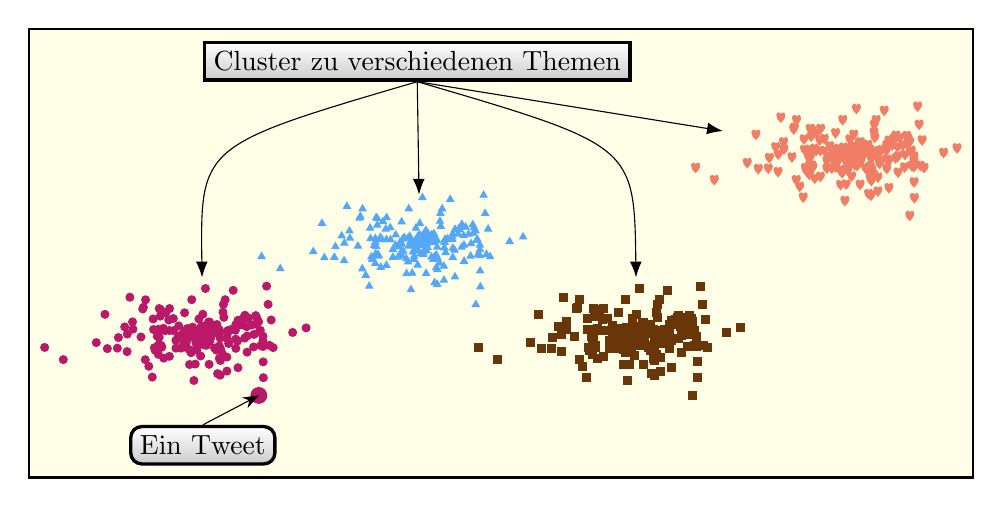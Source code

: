 \begin{tikzpicture}[y=\textwidth/105,x=\textwidth/44, background rectangle/.style={draw=black, thick, fill=yellow!10,},show background rectangle]
\def\marRad{0.5mm}
\definecolor{color0}{rgb}{0.73,0.10,0.41}
\definecolor{color1}{rgb}{0.41,0.21,0.04}
\definecolor{color2}{rgb}{0.33,0.66,0.97}
\definecolor{color3}{rgb}{0.71,0.00,0.15}
\definecolor{color4}{rgb}{0.96,0.16,0.94}
\definecolor{color5}{rgb}{0.55,0.95,0.91}
\definecolor{color6}{rgb}{0.94,0.49,0.40}

\path[fill=color0,draw=color0,mark size=\marRad, mark=*] plot coordinates {(11.03, 13.77)};
\path[fill=color0,draw=color0,mark size=\marRad, mark=*] plot coordinates {(10.76, 8.68)};
\path[fill=color0,draw=color0,mark size=\marRad, mark=*] plot coordinates {(10.76, 7.31)};
\path[fill=color0,draw=color0,mark size=\marRad, mark=*] plot coordinates {(14.14, 10.17)};
\path[fill=color0,draw=color0,mark size=\marRad, mark=*] plot coordinates {(10.55, 10.86)};
\path[fill=color0,draw=color0,mark size=\marRad, mark=*] plot coordinates {(10.40, 10.60)};
\path[fill=color0,draw=color0,mark size=\marRad, mark=*] plot coordinates {(10.28, 10.79)};
\path[fill=color0,draw=color0,mark size=\marRad, mark=*] plot coordinates {(9.16, 12.33)};
\path[fill=color0,draw=color0,mark size=\marRad, mark=*] plot coordinates {(10.02, 10.47)};
\path[fill=color0,draw=color0,mark size=\marRad, mark=*] plot coordinates {(10.01, 10.02)};
\path[fill=color0,draw=color0,mark size=\marRad, mark=*] plot coordinates {(12.57, 11.35)};
\path[fill=color0,draw=color0,mark size=\marRad, mark=*] plot coordinates {(11.40, 14.80)};
\path[fill=color0,draw=color0,mark size=\marRad, mark=*] plot coordinates {(11.14, 10.08)};
\path[fill=color0,draw=color0,mark size=\marRad, mark=*] plot coordinates {(8.46, 7.54)};
\path[fill=color0,draw=color0,mark size=\marRad, mark=*] plot coordinates {(6.78, 10.53)};
\path[fill=color0,draw=color0,mark size=\marRad, mark=*] plot coordinates {(10.01, 10.41)};
\path[fill=color0,draw=color0,mark size=\marRad, mark=*] plot coordinates {(11.13, 9.48)};
\path[fill=color0,draw=color0,mark size=\marRad, mark=*] plot coordinates {(9.65, 6.69)};
\path[fill=color0,draw=color0,mark size=\marRad, mark=*] plot coordinates {(11.88, 11.76)};
\path[fill=color0,draw=color0,mark size=\marRad, mark=*] plot coordinates {(7.51, 6.45)};
\path[fill=color0,draw=color0,mark size=\marRad, mark=*] plot coordinates {(12.79, 5.19)};
\path[fill=color0,draw=color0,mark size=\marRad, mark=*] plot coordinates {(11.52, 9.43)};
\path[fill=color0,draw=color0,mark size=\marRad, mark=*] plot coordinates {(10.00, 10.00)};
\path[fill=color0,draw=color0,mark size=\marRad, mark=*] plot coordinates {(10.19, 9.88)};
\path[fill=color0,draw=color0,mark size=\marRad, mark=*] plot coordinates {(5.49, 12.16)};
\path[fill=color0,draw=color0,mark size=2*\marRad, mark=*] plot coordinates {(12.58, 3.24)};
\path[fill=color0,draw=color0,mark size=\marRad, mark=*] plot coordinates {(11.15, 10.37)};
\path[fill=color0,draw=color0,mark size=\marRad, mark=*] plot coordinates {(11.28, 10.47)};
\path[fill=color0,draw=color0,mark size=\marRad, mark=*] plot coordinates {(9.68, 9.02)};
\path[fill=color0,draw=color0,mark size=\marRad, mark=*] plot coordinates {(10.95, 13.26)};
\path[fill=color0,draw=color0,mark size=\marRad, mark=*] plot coordinates {(9.72, 8.21)};
\path[fill=color0,draw=color0,mark size=\marRad, mark=*] plot coordinates {(12.04, 9.78)};
\path[fill=color0,draw=color0,mark size=\marRad, mark=*] plot coordinates {(10.55, 10.90)};
\path[fill=color0,draw=color0,mark size=\marRad, mark=*] plot coordinates {(9.24, 9.11)};
\path[fill=color0,draw=color0,mark size=\marRad, mark=*] plot coordinates {(10.17, 10.60)};
\path[fill=color0,draw=color0,mark size=\marRad, mark=*] plot coordinates {(9.86, 9.20)};
\path[fill=color0,draw=color0,mark size=\marRad, mark=*] plot coordinates {(10.01, 10.01)};
\path[fill=color0,draw=color0,mark size=\marRad, mark=*] plot coordinates {(9.80, 9.22)};
\path[fill=color0,draw=color0,mark size=\marRad, mark=*] plot coordinates {(9.80, 9.82)};
\path[fill=color0,draw=color0,mark size=\marRad, mark=*] plot coordinates {(10.31, 9.96)};
\path[fill=color0,draw=color0,mark size=\marRad, mark=*] plot coordinates {(7.99, 9.64)};
\path[fill=color0,draw=color0,mark size=\marRad, mark=*] plot coordinates {(9.50, 9.67)};
\path[fill=color0,draw=color0,mark size=\marRad, mark=*] plot coordinates {(8.11, 8.55)};
\path[fill=color0,draw=color0,mark size=\marRad, mark=*] plot coordinates {(8.30, 12.36)};
\path[fill=color0,draw=color0,mark size=\marRad, mark=*] plot coordinates {(11.11, 5.92)};
\path[fill=color0,draw=color0,mark size=\marRad, mark=*] plot coordinates {(12.04, 8.00)};
\path[fill=color0,draw=color0,mark size=\marRad, mark=*] plot coordinates {(7.23, 12.75)};
\path[fill=color0,draw=color0,mark size=\marRad, mark=*] plot coordinates {(10.16, 8.78)};
\path[fill=color0,draw=color0,mark size=\marRad, mark=*] plot coordinates {(10.80, 10.23)};
\path[fill=color0,draw=color0,mark size=\marRad, mark=*] plot coordinates {(8.65, 10.37)};
\path[fill=color0,draw=color0,mark size=\marRad, mark=*] plot coordinates {(11.50, 10.68)};
\path[fill=color0,draw=color0,mark size=\marRad, mark=*] plot coordinates {(9.83, 9.72)};
\path[fill=color0,draw=color0,mark size=\marRad, mark=*] plot coordinates {(10.01, 10.86)};
\path[fill=color0,draw=color0,mark size=\marRad, mark=*] plot coordinates {(10.14, 10.52)};
\path[fill=color0,draw=color0,mark size=\marRad, mark=*] plot coordinates {(11.62, 6.29)};
\path[fill=color0,draw=color0,mark size=\marRad, mark=*] plot coordinates {(12.65, 10.41)};
\path[fill=color0,draw=color0,mark size=\marRad, mark=*] plot coordinates {(11.93, 9.55)};
\path[fill=color0,draw=color0,mark size=\marRad, mark=*] plot coordinates {(7.67, 5.26)};
\path[fill=color0,draw=color0,mark size=\marRad, mark=*] plot coordinates {(9.90, 7.58)};
\path[fill=color0,draw=color0,mark size=\marRad, mark=*] plot coordinates {(12.67, 8.72)};
\path[fill=color0,draw=color0,mark size=\marRad, mark=*] plot coordinates {(12.11, 11.76)};
\path[fill=color0,draw=color0,mark size=\marRad, mark=*] plot coordinates {(10.68, 5.64)};
\path[fill=color0,draw=color0,mark size=\marRad, mark=*] plot coordinates {(10.61, 10.66)};
\path[fill=color0,draw=color0,mark size=\marRad, mark=*] plot coordinates {(11.60, 9.23)};
\path[fill=color0,draw=color0,mark size=\marRad, mark=*] plot coordinates {(8.99, 8.45)};
\path[fill=color0,draw=color0,mark size=\marRad, mark=*] plot coordinates {(11.50, 10.41)};
\path[fill=color0,draw=color0,mark size=\marRad, mark=*] plot coordinates {(10.31, 11.31)};
\path[fill=color0,draw=color0,mark size=\marRad, mark=*] plot coordinates {(12.44, 12.02)};
\path[fill=color0,draw=color0,mark size=\marRad, mark=*] plot coordinates {(12.77, 8.62)};
\path[fill=color0,draw=color0,mark size=\marRad, mark=*] plot coordinates {(7.71, 11.65)};
\path[fill=color0,draw=color0,mark size=\marRad, mark=*] plot coordinates {(10.29, 6.66)};
\path[fill=color0,draw=color0,mark size=\marRad, mark=*] plot coordinates {(10.82, 8.34)};
\path[fill=color0,draw=color0,mark size=\marRad, mark=*] plot coordinates {(13.01, 13.26)};
\path[fill=color0,draw=color0,mark size=\marRad, mark=*] plot coordinates {(2.71, 8.52)};
\path[fill=color0,draw=color0,mark size=\marRad, mark=*] plot coordinates {(10.26, 11.31)};
\path[fill=color0,draw=color0,mark size=\marRad, mark=*] plot coordinates {(10.80, 5.47)};
\path[fill=color0,draw=color0,mark size=\marRad, mark=*] plot coordinates {(8.26, 10.37)};
\path[fill=color0,draw=color0,mark size=\marRad, mark=*] plot coordinates {(12.36, 9.95)};
\path[fill=color0,draw=color0,mark size=\marRad, mark=*] plot coordinates {(7.35, 7.17)};
\path[fill=color0,draw=color0,mark size=\marRad, mark=*] plot coordinates {(9.92, 9.19)};
\path[fill=color0,draw=color0,mark size=\marRad, mark=*] plot coordinates {(5.60, 8.39)};
\path[fill=color0,draw=color0,mark size=\marRad, mark=*] plot coordinates {(10.00, 12.17)};
\path[fill=color0,draw=color0,mark size=\marRad, mark=*] plot coordinates {(10.16, 9.04)};
\path[fill=color0,draw=color0,mark size=\marRad, mark=*] plot coordinates {(10.03, 10.52)};
\path[fill=color0,draw=color0,mark size=\marRad, mark=*] plot coordinates {(8.47, 12.80)};
\path[fill=color0,draw=color0,mark size=\marRad, mark=*] plot coordinates {(10.44, 10.32)};
\path[fill=color0,draw=color0,mark size=\marRad, mark=*] plot coordinates {(12.25, 10.98)};
\path[fill=color0,draw=color0,mark size=\marRad, mark=*] plot coordinates {(6.76, 11.33)};
\path[fill=color0,draw=color0,mark size=\marRad, mark=*] plot coordinates {(10.63, 8.22)};
\path[fill=color0,draw=color0,mark size=\marRad, mark=*] plot coordinates {(11.52, 8.42)};
\path[fill=color0,draw=color0,mark size=\marRad, mark=*] plot coordinates {(9.29, 10.60)};
\path[fill=color0,draw=color0,mark size=\marRad, mark=*] plot coordinates {(9.92, 10.79)};
\path[fill=color0,draw=color0,mark size=\marRad, mark=*] plot coordinates {(9.70, 9.85)};
\path[fill=color0,draw=color0,mark size=\marRad, mark=*] plot coordinates {(9.91, 9.92)};
\path[fill=color0,draw=color0,mark size=\marRad, mark=*] plot coordinates {(11.80, 11.60)};
\path[fill=color0,draw=color0,mark size=\marRad, mark=*] plot coordinates {(10.93, 12.40)};
\path[fill=color0,draw=color0,mark size=\marRad, mark=*] plot coordinates {(9.17, 8.55)};
\path[fill=color0,draw=color0,mark size=\marRad, mark=*] plot coordinates {(12.50, 11.69)};
\path[fill=color0,draw=color0,mark size=\marRad, mark=*] plot coordinates {(7.99, 12.80)};
\path[fill=color0,draw=color0,mark size=\marRad, mark=*] plot coordinates {(10.16, 10.05)};
\path[fill=color0,draw=color0,mark size=\marRad, mark=*] plot coordinates {(7.97, 8.82)};
\path[fill=color0,draw=color0,mark size=\marRad, mark=*] plot coordinates {(7.26, 12.93)};
\path[fill=color0,draw=color0,mark size=\marRad, mark=*] plot coordinates {(10.13, 10.84)};
\path[fill=color0,draw=color0,mark size=\marRad, mark=*] plot coordinates {(9.67, 10.12)};
\path[fill=color0,draw=color0,mark size=\marRad, mark=*] plot coordinates {(11.11, 7.46)};
\path[fill=color0,draw=color0,mark size=\marRad, mark=*] plot coordinates {(8.20, 7.34)};
\path[fill=color0,draw=color0,mark size=\marRad, mark=*] plot coordinates {(11.18, 10.38)};
\path[fill=color0,draw=color0,mark size=\marRad, mark=*] plot coordinates {(14.76, 10.67)};
\path[fill=color0,draw=color0,mark size=\marRad, mark=*] plot coordinates {(7.77, 8.49)};
\path[fill=color0,draw=color0,mark size=\marRad, mark=*] plot coordinates {(12.77, 9.27)};
\path[fill=color0,draw=color0,mark size=\marRad, mark=*] plot coordinates {(9.69, 10.06)};
\path[fill=color0,draw=color0,mark size=\marRad, mark=*] plot coordinates {(8.05, 12.68)};
\path[fill=color0,draw=color0,mark size=\marRad, mark=*] plot coordinates {(10.11, 9.76)};
\path[fill=color0,draw=color0,mark size=\marRad, mark=*] plot coordinates {(10.00, 10.35)};
\path[fill=color0,draw=color0,mark size=\marRad, mark=*] plot coordinates {(9.93, 10.65)};
\path[fill=color0,draw=color0,mark size=\marRad, mark=*] plot coordinates {(9.46, 7.94)};
\path[fill=color0,draw=color0,mark size=\marRad, mark=*] plot coordinates {(13.07, 8.75)};
\path[fill=color0,draw=color0,mark size=\marRad, mark=*] plot coordinates {(11.52, 11.02)};
\path[fill=color0,draw=color0,mark size=\marRad, mark=*] plot coordinates {(10.04, 8.83)};
\path[fill=color0,draw=color0,mark size=\marRad, mark=*] plot coordinates {(9.13, 8.94)};
\path[fill=color0,draw=color0,mark size=\marRad, mark=*] plot coordinates {(8.46, 10.38)};
\path[fill=color0,draw=color0,mark size=\marRad, mark=*] plot coordinates {(11.62, 11.51)};
\path[fill=color0,draw=color0,mark size=\marRad, mark=*] plot coordinates {(10.17, 10.06)};
\path[fill=color0,draw=color0,mark size=\marRad, mark=*] plot coordinates {(6.06, 8.44)};
\path[fill=color0,draw=color0,mark size=\marRad, mark=*] plot coordinates {(9.45, 10.51)};
\path[fill=color0,draw=color0,mark size=\marRad, mark=*] plot coordinates {(12.02, 10.81)};
\path[fill=color0,draw=color0,mark size=\marRad, mark=*] plot coordinates {(10.81, 7.08)};
\path[fill=color0,draw=color0,mark size=\marRad, mark=*] plot coordinates {(11.19, 8.95)};
\path[fill=color0,draw=color0,mark size=\marRad, mark=*] plot coordinates {(10.41, 10.92)};
\path[fill=color0,draw=color0,mark size=\marRad, mark=*] plot coordinates {(7.36, 13.76)};
\path[fill=color0,draw=color0,mark size=\marRad, mark=*] plot coordinates {(7.73, 10.49)};
\path[fill=color0,draw=color0,mark size=\marRad, mark=*] plot coordinates {(10.54, 8.46)};
\path[fill=color0,draw=color0,mark size=\marRad, mark=*] plot coordinates {(7.95, 10.51)};
\path[fill=color0,draw=color0,mark size=\marRad, mark=*] plot coordinates {(9.99, 9.90)};
\path[fill=color0,draw=color0,mark size=\marRad, mark=*] plot coordinates {(3.57, 7.18)};
\path[fill=color0,draw=color0,mark size=\marRad, mark=*] plot coordinates {(7.80, 8.21)};
\path[fill=color0,draw=color0,mark size=\marRad, mark=*] plot coordinates {(11.94, 12.06)};
\path[fill=color0,draw=color0,mark size=\marRad, mark=*] plot coordinates {(8.89, 10.89)};
\path[fill=color0,draw=color0,mark size=\marRad, mark=*] plot coordinates {(10.23, 10.42)};
\path[fill=color0,draw=color0,mark size=\marRad, mark=*] plot coordinates {(12.61, 10.29)};
\path[fill=color0,draw=color0,mark size=\marRad, mark=*] plot coordinates {(9.80, 10.18)};
\path[fill=color0,draw=color0,mark size=\marRad, mark=*] plot coordinates {(10.97, 11.83)};
\path[fill=color0,draw=color0,mark size=\marRad, mark=*] plot coordinates {(8.04, 11.96)};
\path[fill=color0,draw=color0,mark size=\marRad, mark=*] plot coordinates {(10.14, 9.91)};
\path[fill=color0,draw=color0,mark size=\marRad, mark=*] plot coordinates {(10.65, 11.04)};
\path[fill=color0,draw=color0,mark size=\marRad, mark=*] plot coordinates {(10.12, 15.00)};
\path[fill=color0,draw=color0,mark size=\marRad, mark=*] plot coordinates {(11.77, 10.99)};
\path[fill=color0,draw=color0,mark size=\marRad, mark=*] plot coordinates {(9.49, 13.77)};
\path[fill=color0,draw=color0,mark size=\marRad, mark=*] plot coordinates {(12.78, 6.93)};
\path[fill=color0,draw=color0,mark size=\marRad, mark=*] plot coordinates {(7.95, 7.76)};
\path[fill=color0,draw=color0,mark size=\marRad, mark=*] plot coordinates {(8.76, 8.44)};
\path[fill=color0,draw=color0,mark size=\marRad, mark=*] plot coordinates {(10.74, 10.34)};
\path[fill=color0,draw=color0,mark size=\marRad, mark=*] plot coordinates {(5.09, 9.05)};
\path[fill=color0,draw=color0,mark size=\marRad, mark=*] plot coordinates {(12.34, 8.57)};
\path[fill=color0,draw=color0,mark size=\marRad, mark=*] plot coordinates {(9.20, 10.42)};
\path[fill=color0,draw=color0,mark size=\marRad, mark=*] plot coordinates {(9.07, 10.02)};
\path[fill=color0,draw=color0,mark size=\marRad, mark=*] plot coordinates {(8.76, 9.30)};
\path[fill=color0,draw=color0,mark size=\marRad, mark=*] plot coordinates {(8.18, 10.62)};
\path[fill=color0,draw=color0,mark size=\marRad, mark=*] plot coordinates {(12.94, 15.26)};
\path[fill=color0,draw=color0,mark size=\marRad, mark=*] plot coordinates {(10.91, 7.79)};
\path[fill=color0,draw=color0,mark size=\marRad, mark=*] plot coordinates {(9.74, 8.57)};
\path[fill=color0,draw=color0,mark size=\marRad, mark=*] plot coordinates {(9.18, 9.89)};
\path[fill=color0,draw=color0,mark size=\marRad, mark=*] plot coordinates {(8.88, 9.76)};
\path[fill=color0,draw=color0,mark size=\marRad, mark=*] plot coordinates {(9.82, 11.65)};
\path[fill=color0,draw=color0,mark size=\marRad, mark=*] plot coordinates {(12.46, 11.08)};
\path[fill=color0,draw=color0,mark size=\marRad, mark=*] plot coordinates {(7.90, 9.75)};
\path[fill=color0,draw=color0,mark size=\marRad, mark=*] plot coordinates {(9.39, 6.64)};
\path[fill=color0,draw=color0,mark size=\marRad, mark=*] plot coordinates {(9.68, 9.94)};
\path[fill=color0,draw=color0,mark size=\marRad, mark=*] plot coordinates {(8.64, 11.70)};
\path[fill=color0,draw=color0,mark size=\marRad, mark=*] plot coordinates {(13.24, 8.50)};
\path[fill=color0,draw=color0,mark size=\marRad, mark=*] plot coordinates {(6.40, 10.78)};
\path[fill=color0,draw=color0,mark size=\marRad, mark=*] plot coordinates {(10.68, 8.50)};
\path[fill=color0,draw=color0,mark size=\marRad, mark=*] plot coordinates {(10.01, 10.02)};
\path[fill=color0,draw=color0,mark size=\marRad, mark=*] plot coordinates {(10.15, 8.76)};
\path[fill=color0,draw=color0,mark size=\marRad, mark=*] plot coordinates {(8.43, 11.54)};
\path[fill=color0,draw=color0,mark size=\marRad, mark=*] plot coordinates {(9.93, 10.43)};
\path[fill=color0,draw=color0,mark size=\marRad, mark=*] plot coordinates {(10.01, 10.00)};
\path[fill=color0,draw=color0,mark size=\marRad, mark=*] plot coordinates {(9.59, 4.88)};
\path[fill=color0,draw=color0,mark size=\marRad, mark=*] plot coordinates {(10.31, 9.16)};
\path[fill=color0,draw=color0,mark size=\marRad, mark=*] plot coordinates {(11.83, 11.48)};
\path[fill=color0,draw=color0,mark size=\marRad, mark=*] plot coordinates {(6.51, 8.06)};
\path[fill=color0,draw=color0,mark size=\marRad, mark=*] plot coordinates {(10.41, 10.10)};
\path[fill=color0,draw=color0,mark size=\marRad, mark=*] plot coordinates {(10.75, 10.50)};
\path[fill=color0,draw=color0,mark size=\marRad, mark=*] plot coordinates {(9.05, 9.59)};
\path[fill=color0,draw=color0,mark size=\marRad, mark=*] plot coordinates {(6.64, 14.04)};
\path[fill=color0,draw=color0,mark size=\marRad, mark=*] plot coordinates {(10.66, 10.08)};
\path[fill=color0,draw=color0,mark size=\marRad, mark=*] plot coordinates {(9.38, 8.28)};
\path[fill=color0,draw=color0,mark size=\marRad, mark=*] plot coordinates {(8.08, 8.74)};
\path[fill=color0,draw=color0,mark size=\marRad, mark=*] plot coordinates {(12.77, 9.77)};
\path[fill=color0,draw=color0,mark size=\marRad, mark=*] plot coordinates {(10.80, 9.54)};
\path[fill=color0,draw=color0,mark size=\marRad, mark=*] plot coordinates {(9.82, 10.37)};
\path[fill=color0,draw=color0,mark size=\marRad, mark=*] plot coordinates {(6.11, 9.61)};
\path[fill=color0,draw=color0,mark size=\marRad, mark=*] plot coordinates {(7.15, 9.67)};
\path[fill=color0,draw=color0,mark size=\marRad, mark=*] plot coordinates {(9.56, 10.12)};
\path[fill=color0,draw=color0,mark size=\marRad, mark=*] plot coordinates {(7.95, 10.11)};
\path[fill=color0,draw=color0,mark size=\marRad, mark=*] plot coordinates {(10.36, 9.52)};
\path[fill=color0,draw=color0,mark size=\marRad, mark=*] plot coordinates {(13.15, 11.54)};
\path[fill=color0,draw=color0,mark size=\marRad, mark=*] plot coordinates {(10.06, 9.72)};
\path[fill=color0,draw=color0,mark size=\marRad, mark=*] plot coordinates {(9.53, 10.75)};
\path[fill=color0,draw=color0,mark size=\marRad, mark=*] plot coordinates {(6.52, 9.99)};
\path[fill=color1,draw=color1,mark size=\marRad, mark=square*] plot coordinates {(31.03, 13.77)};
\path[fill=color1,draw=color1,mark size=\marRad, mark=square*] plot coordinates {(30.76, 8.68)};
\path[fill=color1,draw=color1,mark size=\marRad, mark=square*] plot coordinates {(30.76, 7.31)};
\path[fill=color1,draw=color1,mark size=\marRad, mark=square*] plot coordinates {(34.14, 10.17)};
\path[fill=color1,draw=color1,mark size=\marRad, mark=square*] plot coordinates {(30.55, 10.86)};
\path[fill=color1,draw=color1,mark size=\marRad, mark=square*] plot coordinates {(30.40, 10.60)};
\path[fill=color1,draw=color1,mark size=\marRad, mark=square*] plot coordinates {(30.28, 10.79)};
\path[fill=color1,draw=color1,mark size=\marRad, mark=square*] plot coordinates {(29.16, 12.33)};
\path[fill=color1,draw=color1,mark size=\marRad, mark=square*] plot coordinates {(30.02, 10.47)};
\path[fill=color1,draw=color1,mark size=\marRad, mark=square*] plot coordinates {(30.01, 10.02)};
\path[fill=color1,draw=color1,mark size=\marRad, mark=square*] plot coordinates {(32.57, 11.35)};
\path[fill=color1,draw=color1,mark size=\marRad, mark=square*] plot coordinates {(31.40, 14.80)};
\path[fill=color1,draw=color1,mark size=\marRad, mark=square*] plot coordinates {(31.14, 10.08)};
\path[fill=color1,draw=color1,mark size=\marRad, mark=square*] plot coordinates {(28.46, 7.54)};
\path[fill=color1,draw=color1,mark size=\marRad, mark=square*] plot coordinates {(26.78, 10.53)};
\path[fill=color1,draw=color1,mark size=\marRad, mark=square*] plot coordinates {(30.01, 10.41)};
\path[fill=color1,draw=color1,mark size=\marRad, mark=square*] plot coordinates {(31.13, 9.48)};
\path[fill=color1,draw=color1,mark size=\marRad, mark=square*] plot coordinates {(29.65, 6.69)};
\path[fill=color1,draw=color1,mark size=\marRad, mark=square*] plot coordinates {(31.88, 11.76)};
\path[fill=color1,draw=color1,mark size=\marRad, mark=square*] plot coordinates {(27.51, 6.45)};
\path[fill=color1,draw=color1,mark size=\marRad, mark=square*] plot coordinates {(32.79, 5.19)};
\path[fill=color1,draw=color1,mark size=\marRad, mark=square*] plot coordinates {(31.52, 9.43)};
\path[fill=color1,draw=color1,mark size=\marRad, mark=square*] plot coordinates {(30.00, 10.00)};
\path[fill=color1,draw=color1,mark size=\marRad, mark=square*] plot coordinates {(30.19, 9.88)};
\path[fill=color1,draw=color1,mark size=\marRad, mark=square*] plot coordinates {(25.49, 12.16)};
\path[fill=color1,draw=color1,mark size=\marRad, mark=square*] plot coordinates {(32.58, 3.24)};
\path[fill=color1,draw=color1,mark size=\marRad, mark=square*] plot coordinates {(31.15, 10.37)};
\path[fill=color1,draw=color1,mark size=\marRad, mark=square*] plot coordinates {(31.28, 10.47)};
\path[fill=color1,draw=color1,mark size=\marRad, mark=square*] plot coordinates {(29.68, 9.02)};
\path[fill=color1,draw=color1,mark size=\marRad, mark=square*] plot coordinates {(30.95, 13.26)};
\path[fill=color1,draw=color1,mark size=\marRad, mark=square*] plot coordinates {(29.72, 8.21)};
\path[fill=color1,draw=color1,mark size=\marRad, mark=square*] plot coordinates {(32.04, 9.78)};
\path[fill=color1,draw=color1,mark size=\marRad, mark=square*] plot coordinates {(30.55, 10.90)};
\path[fill=color1,draw=color1,mark size=\marRad, mark=square*] plot coordinates {(29.24, 9.11)};
\path[fill=color1,draw=color1,mark size=\marRad, mark=square*] plot coordinates {(30.17, 10.60)};
\path[fill=color1,draw=color1,mark size=\marRad, mark=square*] plot coordinates {(29.86, 9.20)};
\path[fill=color1,draw=color1,mark size=\marRad, mark=square*] plot coordinates {(30.01, 10.01)};
\path[fill=color1,draw=color1,mark size=\marRad, mark=square*] plot coordinates {(29.80, 9.22)};
\path[fill=color1,draw=color1,mark size=\marRad, mark=square*] plot coordinates {(29.80, 9.82)};
\path[fill=color1,draw=color1,mark size=\marRad, mark=square*] plot coordinates {(30.31, 9.96)};
\path[fill=color1,draw=color1,mark size=\marRad, mark=square*] plot coordinates {(27.99, 9.64)};
\path[fill=color1,draw=color1,mark size=\marRad, mark=square*] plot coordinates {(29.50, 9.67)};
\path[fill=color1,draw=color1,mark size=\marRad, mark=square*] plot coordinates {(28.11, 8.55)};
\path[fill=color1,draw=color1,mark size=\marRad, mark=square*] plot coordinates {(28.30, 12.36)};
\path[fill=color1,draw=color1,mark size=\marRad, mark=square*] plot coordinates {(31.11, 5.92)};
\path[fill=color1,draw=color1,mark size=\marRad, mark=square*] plot coordinates {(32.04, 8.00)};
\path[fill=color1,draw=color1,mark size=\marRad, mark=square*] plot coordinates {(27.23, 12.75)};
\path[fill=color1,draw=color1,mark size=\marRad, mark=square*] plot coordinates {(30.16, 8.78)};
\path[fill=color1,draw=color1,mark size=\marRad, mark=square*] plot coordinates {(30.80, 10.23)};
\path[fill=color1,draw=color1,mark size=\marRad, mark=square*] plot coordinates {(28.65, 10.37)};
\path[fill=color1,draw=color1,mark size=\marRad, mark=square*] plot coordinates {(31.50, 10.68)};
\path[fill=color1,draw=color1,mark size=\marRad, mark=square*] plot coordinates {(29.83, 9.72)};
\path[fill=color1,draw=color1,mark size=\marRad, mark=square*] plot coordinates {(30.01, 10.86)};
\path[fill=color1,draw=color1,mark size=\marRad, mark=square*] plot coordinates {(30.14, 10.52)};
\path[fill=color1,draw=color1,mark size=\marRad, mark=square*] plot coordinates {(31.62, 6.29)};
\path[fill=color1,draw=color1,mark size=\marRad, mark=square*] plot coordinates {(32.65, 10.41)};
\path[fill=color1,draw=color1,mark size=\marRad, mark=square*] plot coordinates {(31.93, 9.55)};
\path[fill=color1,draw=color1,mark size=\marRad, mark=square*] plot coordinates {(27.67, 5.26)};
\path[fill=color1,draw=color1,mark size=\marRad, mark=square*] plot coordinates {(29.90, 7.58)};
\path[fill=color1,draw=color1,mark size=\marRad, mark=square*] plot coordinates {(32.67, 8.72)};
\path[fill=color1,draw=color1,mark size=\marRad, mark=square*] plot coordinates {(32.11, 11.76)};
\path[fill=color1,draw=color1,mark size=\marRad, mark=square*] plot coordinates {(30.68, 5.64)};
\path[fill=color1,draw=color1,mark size=\marRad, mark=square*] plot coordinates {(30.61, 10.66)};
\path[fill=color1,draw=color1,mark size=\marRad, mark=square*] plot coordinates {(31.60, 9.23)};
\path[fill=color1,draw=color1,mark size=\marRad, mark=square*] plot coordinates {(28.99, 8.45)};
\path[fill=color1,draw=color1,mark size=\marRad, mark=square*] plot coordinates {(31.50, 10.41)};
\path[fill=color1,draw=color1,mark size=\marRad, mark=square*] plot coordinates {(30.31, 11.31)};
\path[fill=color1,draw=color1,mark size=\marRad, mark=square*] plot coordinates {(32.44, 12.02)};
\path[fill=color1,draw=color1,mark size=\marRad, mark=square*] plot coordinates {(32.77, 8.62)};
\path[fill=color1,draw=color1,mark size=\marRad, mark=square*] plot coordinates {(27.71, 11.65)};
\path[fill=color1,draw=color1,mark size=\marRad, mark=square*] plot coordinates {(30.29, 6.66)};
\path[fill=color1,draw=color1,mark size=\marRad, mark=square*] plot coordinates {(30.82, 8.34)};
\path[fill=color1,draw=color1,mark size=\marRad, mark=square*] plot coordinates {(33.01, 13.26)};
\path[fill=color1,draw=color1,mark size=\marRad, mark=square*] plot coordinates {(22.71, 8.52)};
\path[fill=color1,draw=color1,mark size=\marRad, mark=square*] plot coordinates {(30.26, 11.31)};
\path[fill=color1,draw=color1,mark size=\marRad, mark=square*] plot coordinates {(30.80, 5.47)};
\path[fill=color1,draw=color1,mark size=\marRad, mark=square*] plot coordinates {(28.26, 10.37)};
\path[fill=color1,draw=color1,mark size=\marRad, mark=square*] plot coordinates {(32.36, 9.95)};
\path[fill=color1,draw=color1,mark size=\marRad, mark=square*] plot coordinates {(27.35, 7.17)};
\path[fill=color1,draw=color1,mark size=\marRad, mark=square*] plot coordinates {(29.92, 9.19)};
\path[fill=color1,draw=color1,mark size=\marRad, mark=square*] plot coordinates {(25.60, 8.39)};
\path[fill=color1,draw=color1,mark size=\marRad, mark=square*] plot coordinates {(30.00, 12.17)};
\path[fill=color1,draw=color1,mark size=\marRad, mark=square*] plot coordinates {(30.16, 9.04)};
\path[fill=color1,draw=color1,mark size=\marRad, mark=square*] plot coordinates {(30.03, 10.52)};
\path[fill=color1,draw=color1,mark size=\marRad, mark=square*] plot coordinates {(28.47, 12.80)};
\path[fill=color1,draw=color1,mark size=\marRad, mark=square*] plot coordinates {(30.44, 10.32)};
\path[fill=color1,draw=color1,mark size=\marRad, mark=square*] plot coordinates {(32.25, 10.98)};
\path[fill=color1,draw=color1,mark size=\marRad, mark=square*] plot coordinates {(26.76, 11.33)};
\path[fill=color1,draw=color1,mark size=\marRad, mark=square*] plot coordinates {(30.63, 8.22)};
\path[fill=color1,draw=color1,mark size=\marRad, mark=square*] plot coordinates {(31.52, 8.42)};
\path[fill=color1,draw=color1,mark size=\marRad, mark=square*] plot coordinates {(29.29, 10.60)};
\path[fill=color1,draw=color1,mark size=\marRad, mark=square*] plot coordinates {(29.92, 10.79)};
\path[fill=color1,draw=color1,mark size=\marRad, mark=square*] plot coordinates {(29.70, 9.85)};
\path[fill=color1,draw=color1,mark size=\marRad, mark=square*] plot coordinates {(29.91, 9.92)};
\path[fill=color1,draw=color1,mark size=\marRad, mark=square*] plot coordinates {(31.80, 11.60)};
\path[fill=color1,draw=color1,mark size=\marRad, mark=square*] plot coordinates {(30.93, 12.40)};
\path[fill=color1,draw=color1,mark size=\marRad, mark=square*] plot coordinates {(29.17, 8.55)};
\path[fill=color1,draw=color1,mark size=\marRad, mark=square*] plot coordinates {(32.50, 11.69)};
\path[fill=color1,draw=color1,mark size=\marRad, mark=square*] plot coordinates {(27.99, 12.80)};
\path[fill=color1,draw=color1,mark size=\marRad, mark=square*] plot coordinates {(30.16, 10.05)};
\path[fill=color1,draw=color1,mark size=\marRad, mark=square*] plot coordinates {(27.97, 8.82)};
\path[fill=color1,draw=color1,mark size=\marRad, mark=square*] plot coordinates {(27.26, 12.93)};
\path[fill=color1,draw=color1,mark size=\marRad, mark=square*] plot coordinates {(30.13, 10.84)};
\path[fill=color1,draw=color1,mark size=\marRad, mark=square*] plot coordinates {(29.67, 10.12)};
\path[fill=color1,draw=color1,mark size=\marRad, mark=square*] plot coordinates {(31.11, 7.46)};
\path[fill=color1,draw=color1,mark size=\marRad, mark=square*] plot coordinates {(28.20, 7.34)};
\path[fill=color1,draw=color1,mark size=\marRad, mark=square*] plot coordinates {(31.18, 10.38)};
\path[fill=color1,draw=color1,mark size=\marRad, mark=square*] plot coordinates {(34.76, 10.67)};
\path[fill=color1,draw=color1,mark size=\marRad, mark=square*] plot coordinates {(27.77, 8.49)};
\path[fill=color1,draw=color1,mark size=\marRad, mark=square*] plot coordinates {(32.77, 9.27)};
\path[fill=color1,draw=color1,mark size=\marRad, mark=square*] plot coordinates {(29.69, 10.06)};
\path[fill=color1,draw=color1,mark size=\marRad, mark=square*] plot coordinates {(28.05, 12.68)};
\path[fill=color1,draw=color1,mark size=\marRad, mark=square*] plot coordinates {(30.11, 9.76)};
\path[fill=color1,draw=color1,mark size=\marRad, mark=square*] plot coordinates {(30.00, 10.35)};
\path[fill=color1,draw=color1,mark size=\marRad, mark=square*] plot coordinates {(29.93, 10.65)};
\path[fill=color1,draw=color1,mark size=\marRad, mark=square*] plot coordinates {(29.46, 7.94)};
\path[fill=color1,draw=color1,mark size=\marRad, mark=square*] plot coordinates {(33.07, 8.75)};
\path[fill=color1,draw=color1,mark size=\marRad, mark=square*] plot coordinates {(31.52, 11.02)};
\path[fill=color1,draw=color1,mark size=\marRad, mark=square*] plot coordinates {(30.04, 8.83)};
\path[fill=color1,draw=color1,mark size=\marRad, mark=square*] plot coordinates {(29.13, 8.94)};
\path[fill=color1,draw=color1,mark size=\marRad, mark=square*] plot coordinates {(28.46, 10.38)};
\path[fill=color1,draw=color1,mark size=\marRad, mark=square*] plot coordinates {(31.62, 11.51)};
\path[fill=color1,draw=color1,mark size=\marRad, mark=square*] plot coordinates {(30.17, 10.06)};
\path[fill=color1,draw=color1,mark size=\marRad, mark=square*] plot coordinates {(26.06, 8.44)};
\path[fill=color1,draw=color1,mark size=\marRad, mark=square*] plot coordinates {(29.45, 10.51)};
\path[fill=color1,draw=color1,mark size=\marRad, mark=square*] plot coordinates {(32.02, 10.81)};
\path[fill=color1,draw=color1,mark size=\marRad, mark=square*] plot coordinates {(30.81, 7.08)};
\path[fill=color1,draw=color1,mark size=\marRad, mark=square*] plot coordinates {(31.19, 8.95)};
\path[fill=color1,draw=color1,mark size=\marRad, mark=square*] plot coordinates {(30.41, 10.92)};
\path[fill=color1,draw=color1,mark size=\marRad, mark=square*] plot coordinates {(27.36, 13.76)};
\path[fill=color1,draw=color1,mark size=\marRad, mark=square*] plot coordinates {(27.73, 10.49)};
\path[fill=color1,draw=color1,mark size=\marRad, mark=square*] plot coordinates {(30.54, 8.46)};
\path[fill=color1,draw=color1,mark size=\marRad, mark=square*] plot coordinates {(27.95, 10.51)};
\path[fill=color1,draw=color1,mark size=\marRad, mark=square*] plot coordinates {(29.99, 9.90)};
\path[fill=color1,draw=color1,mark size=\marRad, mark=square*] plot coordinates {(23.57, 7.18)};
\path[fill=color1,draw=color1,mark size=\marRad, mark=square*] plot coordinates {(27.80, 8.21)};
\path[fill=color1,draw=color1,mark size=\marRad, mark=square*] plot coordinates {(31.94, 12.06)};
\path[fill=color1,draw=color1,mark size=\marRad, mark=square*] plot coordinates {(28.89, 10.89)};
\path[fill=color1,draw=color1,mark size=\marRad, mark=square*] plot coordinates {(30.23, 10.42)};
\path[fill=color1,draw=color1,mark size=\marRad, mark=square*] plot coordinates {(32.61, 10.29)};
\path[fill=color1,draw=color1,mark size=\marRad, mark=square*] plot coordinates {(29.80, 10.18)};
\path[fill=color1,draw=color1,mark size=\marRad, mark=square*] plot coordinates {(30.97, 11.83)};
\path[fill=color1,draw=color1,mark size=\marRad, mark=square*] plot coordinates {(28.04, 11.96)};
\path[fill=color1,draw=color1,mark size=\marRad, mark=square*] plot coordinates {(30.14, 9.91)};
\path[fill=color1,draw=color1,mark size=\marRad, mark=square*] plot coordinates {(30.65, 11.04)};
\path[fill=color1,draw=color1,mark size=\marRad, mark=square*] plot coordinates {(30.12, 15.00)};
\path[fill=color1,draw=color1,mark size=\marRad, mark=square*] plot coordinates {(31.77, 10.99)};
\path[fill=color1,draw=color1,mark size=\marRad, mark=square*] plot coordinates {(29.49, 13.77)};
\path[fill=color1,draw=color1,mark size=\marRad, mark=square*] plot coordinates {(32.78, 6.93)};
\path[fill=color1,draw=color1,mark size=\marRad, mark=square*] plot coordinates {(27.95, 7.76)};
\path[fill=color1,draw=color1,mark size=\marRad, mark=square*] plot coordinates {(28.76, 8.44)};
\path[fill=color1,draw=color1,mark size=\marRad, mark=square*] plot coordinates {(30.74, 10.34)};
\path[fill=color1,draw=color1,mark size=\marRad, mark=square*] plot coordinates {(25.09, 9.05)};
\path[fill=color1,draw=color1,mark size=\marRad, mark=square*] plot coordinates {(32.34, 8.57)};
\path[fill=color1,draw=color1,mark size=\marRad, mark=square*] plot coordinates {(29.20, 10.42)};
\path[fill=color1,draw=color1,mark size=\marRad, mark=square*] plot coordinates {(29.07, 10.02)};
\path[fill=color1,draw=color1,mark size=\marRad, mark=square*] plot coordinates {(28.76, 9.30)};
\path[fill=color1,draw=color1,mark size=\marRad, mark=square*] plot coordinates {(28.18, 10.62)};
\path[fill=color1,draw=color1,mark size=\marRad, mark=square*] plot coordinates {(32.94, 15.26)};
\path[fill=color1,draw=color1,mark size=\marRad, mark=square*] plot coordinates {(30.91, 7.79)};
\path[fill=color1,draw=color1,mark size=\marRad, mark=square*] plot coordinates {(29.74, 8.57)};
\path[fill=color1,draw=color1,mark size=\marRad, mark=square*] plot coordinates {(29.18, 9.89)};
\path[fill=color1,draw=color1,mark size=\marRad, mark=square*] plot coordinates {(28.88, 9.76)};
\path[fill=color1,draw=color1,mark size=\marRad, mark=square*] plot coordinates {(29.82, 11.65)};
\path[fill=color1,draw=color1,mark size=\marRad, mark=square*] plot coordinates {(32.46, 11.08)};
\path[fill=color1,draw=color1,mark size=\marRad, mark=square*] plot coordinates {(27.90, 9.75)};
\path[fill=color1,draw=color1,mark size=\marRad, mark=square*] plot coordinates {(29.39, 6.64)};
\path[fill=color1,draw=color1,mark size=\marRad, mark=square*] plot coordinates {(29.68, 9.94)};
\path[fill=color1,draw=color1,mark size=\marRad, mark=square*] plot coordinates {(28.64, 11.70)};
\path[fill=color1,draw=color1,mark size=\marRad, mark=square*] plot coordinates {(33.24, 8.50)};
\path[fill=color1,draw=color1,mark size=\marRad, mark=square*] plot coordinates {(26.40, 10.78)};
\path[fill=color1,draw=color1,mark size=\marRad, mark=square*] plot coordinates {(30.68, 8.50)};
\path[fill=color1,draw=color1,mark size=\marRad, mark=square*] plot coordinates {(30.01, 10.02)};
\path[fill=color1,draw=color1,mark size=\marRad, mark=square*] plot coordinates {(30.15, 8.76)};
\path[fill=color1,draw=color1,mark size=\marRad, mark=square*] plot coordinates {(28.43, 11.54)};
\path[fill=color1,draw=color1,mark size=\marRad, mark=square*] plot coordinates {(29.93, 10.43)};
\path[fill=color1,draw=color1,mark size=\marRad, mark=square*] plot coordinates {(30.01, 10.00)};
\path[fill=color1,draw=color1,mark size=\marRad, mark=square*] plot coordinates {(29.59, 4.88)};
\path[fill=color1,draw=color1,mark size=\marRad, mark=square*] plot coordinates {(30.31, 9.16)};
\path[fill=color1,draw=color1,mark size=\marRad, mark=square*] plot coordinates {(31.83, 11.48)};
\path[fill=color1,draw=color1,mark size=\marRad, mark=square*] plot coordinates {(26.51, 8.06)};
\path[fill=color1,draw=color1,mark size=\marRad, mark=square*] plot coordinates {(30.41, 10.10)};
\path[fill=color1,draw=color1,mark size=\marRad, mark=square*] plot coordinates {(30.75, 10.50)};
\path[fill=color1,draw=color1,mark size=\marRad, mark=square*] plot coordinates {(29.05, 9.59)};
\path[fill=color1,draw=color1,mark size=\marRad, mark=square*] plot coordinates {(26.64, 14.04)};
\path[fill=color1,draw=color1,mark size=\marRad, mark=square*] plot coordinates {(30.66, 10.08)};
\path[fill=color1,draw=color1,mark size=\marRad, mark=square*] plot coordinates {(29.38, 8.28)};
\path[fill=color1,draw=color1,mark size=\marRad, mark=square*] plot coordinates {(28.08, 8.74)};
\path[fill=color1,draw=color1,mark size=\marRad, mark=square*] plot coordinates {(32.77, 9.77)};
\path[fill=color1,draw=color1,mark size=\marRad, mark=square*] plot coordinates {(30.80, 9.54)};
\path[fill=color1,draw=color1,mark size=\marRad, mark=square*] plot coordinates {(29.82, 10.37)};
\path[fill=color1,draw=color1,mark size=\marRad, mark=square*] plot coordinates {(26.11, 9.61)};
\path[fill=color1,draw=color1,mark size=\marRad, mark=square*] plot coordinates {(27.15, 9.67)};
\path[fill=color1,draw=color1,mark size=\marRad, mark=square*] plot coordinates {(29.56, 10.12)};
\path[fill=color1,draw=color1,mark size=\marRad, mark=square*] plot coordinates {(27.95, 10.11)};
\path[fill=color1,draw=color1,mark size=\marRad, mark=square*] plot coordinates {(30.36, 9.52)};
\path[fill=color1,draw=color1,mark size=\marRad, mark=square*] plot coordinates {(33.15, 11.54)};
\path[fill=color1,draw=color1,mark size=\marRad, mark=square*] plot coordinates {(30.06, 9.72)};
\path[fill=color1,draw=color1,mark size=\marRad, mark=square*] plot coordinates {(29.53, 10.75)};
\path[fill=color1,draw=color1,mark size=\marRad, mark=square*] plot coordinates {(26.52, 9.99)};
\path[fill=color2,draw=color2,mark size=\marRad, mark=triangle*] plot coordinates {(21.03, 23.77)};
\path[fill=color2,draw=color2,mark size=\marRad, mark=triangle*] plot coordinates {(20.76, 18.68)};
\path[fill=color2,draw=color2,mark size=\marRad, mark=triangle*] plot coordinates {(20.76, 17.31)};
\path[fill=color2,draw=color2,mark size=\marRad, mark=triangle*] plot coordinates {(24.14, 20.17)};
\path[fill=color2,draw=color2,mark size=\marRad, mark=triangle*] plot coordinates {(20.55, 20.86)};
\path[fill=color2,draw=color2,mark size=\marRad, mark=triangle*] plot coordinates {(20.40, 20.60)};
\path[fill=color2,draw=color2,mark size=\marRad, mark=triangle*] plot coordinates {(20.28, 20.79)};
\path[fill=color2,draw=color2,mark size=\marRad, mark=triangle*] plot coordinates {(19.16, 22.33)};
\path[fill=color2,draw=color2,mark size=\marRad, mark=triangle*] plot coordinates {(20.02, 20.47)};
\path[fill=color2,draw=color2,mark size=\marRad, mark=triangle*] plot coordinates {(20.01, 20.02)};
\path[fill=color2,draw=color2,mark size=\marRad, mark=triangle*] plot coordinates {(22.57, 21.35)};
\path[fill=color2,draw=color2,mark size=\marRad, mark=triangle*] plot coordinates {(21.40, 24.80)};
\path[fill=color2,draw=color2,mark size=\marRad, mark=triangle*] plot coordinates {(21.14, 20.08)};
\path[fill=color2,draw=color2,mark size=\marRad, mark=triangle*] plot coordinates {(18.46, 17.54)};
\path[fill=color2,draw=color2,mark size=\marRad, mark=triangle*] plot coordinates {(16.78, 20.53)};
\path[fill=color2,draw=color2,mark size=\marRad, mark=triangle*] plot coordinates {(20.01, 20.41)};
\path[fill=color2,draw=color2,mark size=\marRad, mark=triangle*] plot coordinates {(21.13, 19.48)};
\path[fill=color2,draw=color2,mark size=\marRad, mark=triangle*] plot coordinates {(19.65, 16.69)};
\path[fill=color2,draw=color2,mark size=\marRad, mark=triangle*] plot coordinates {(21.88, 21.76)};
\path[fill=color2,draw=color2,mark size=\marRad, mark=triangle*] plot coordinates {(17.51, 16.45)};
\path[fill=color2,draw=color2,mark size=\marRad, mark=triangle*] plot coordinates {(22.79, 15.19)};
\path[fill=color2,draw=color2,mark size=\marRad, mark=triangle*] plot coordinates {(21.52, 19.43)};
\path[fill=color2,draw=color2,mark size=\marRad, mark=triangle*] plot coordinates {(20.00, 20.00)};
\path[fill=color2,draw=color2,mark size=\marRad, mark=triangle*] plot coordinates {(20.19, 19.88)};
\path[fill=color2,draw=color2,mark size=\marRad, mark=triangle*] plot coordinates {(15.49, 22.16)};
\path[fill=color2,draw=color2,mark size=\marRad, mark=triangle*] plot coordinates {(22.58, 13.24)};
\path[fill=color2,draw=color2,mark size=\marRad, mark=triangle*] plot coordinates {(21.15, 20.37)};
\path[fill=color2,draw=color2,mark size=\marRad, mark=triangle*] plot coordinates {(21.28, 20.47)};
\path[fill=color2,draw=color2,mark size=\marRad, mark=triangle*] plot coordinates {(19.68, 19.02)};
\path[fill=color2,draw=color2,mark size=\marRad, mark=triangle*] plot coordinates {(20.95, 23.26)};
\path[fill=color2,draw=color2,mark size=\marRad, mark=triangle*] plot coordinates {(19.72, 18.21)};
\path[fill=color2,draw=color2,mark size=\marRad, mark=triangle*] plot coordinates {(22.04, 19.78)};
\path[fill=color2,draw=color2,mark size=\marRad, mark=triangle*] plot coordinates {(20.55, 20.90)};
\path[fill=color2,draw=color2,mark size=\marRad, mark=triangle*] plot coordinates {(19.24, 19.11)};
\path[fill=color2,draw=color2,mark size=\marRad, mark=triangle*] plot coordinates {(20.17, 20.60)};
\path[fill=color2,draw=color2,mark size=\marRad, mark=triangle*] plot coordinates {(19.86, 19.20)};
\path[fill=color2,draw=color2,mark size=\marRad, mark=triangle*] plot coordinates {(20.01, 20.01)};
\path[fill=color2,draw=color2,mark size=\marRad, mark=triangle*] plot coordinates {(19.80, 19.22)};
\path[fill=color2,draw=color2,mark size=\marRad, mark=triangle*] plot coordinates {(19.80, 19.82)};
\path[fill=color2,draw=color2,mark size=\marRad, mark=triangle*] plot coordinates {(20.31, 19.96)};
\path[fill=color2,draw=color2,mark size=\marRad, mark=triangle*] plot coordinates {(17.99, 19.64)};
\path[fill=color2,draw=color2,mark size=\marRad, mark=triangle*] plot coordinates {(19.50, 19.67)};
\path[fill=color2,draw=color2,mark size=\marRad, mark=triangle*] plot coordinates {(18.11, 18.55)};
\path[fill=color2,draw=color2,mark size=\marRad, mark=triangle*] plot coordinates {(18.30, 22.36)};
\path[fill=color2,draw=color2,mark size=\marRad, mark=triangle*] plot coordinates {(21.11, 15.92)};
\path[fill=color2,draw=color2,mark size=\marRad, mark=triangle*] plot coordinates {(22.04, 18.00)};
\path[fill=color2,draw=color2,mark size=\marRad, mark=triangle*] plot coordinates {(17.23, 22.75)};
\path[fill=color2,draw=color2,mark size=\marRad, mark=triangle*] plot coordinates {(20.16, 18.78)};
\path[fill=color2,draw=color2,mark size=\marRad, mark=triangle*] plot coordinates {(20.80, 20.23)};
\path[fill=color2,draw=color2,mark size=\marRad, mark=triangle*] plot coordinates {(18.65, 20.37)};
\path[fill=color2,draw=color2,mark size=\marRad, mark=triangle*] plot coordinates {(21.50, 20.68)};
\path[fill=color2,draw=color2,mark size=\marRad, mark=triangle*] plot coordinates {(19.83, 19.72)};
\path[fill=color2,draw=color2,mark size=\marRad, mark=triangle*] plot coordinates {(20.01, 20.86)};
\path[fill=color2,draw=color2,mark size=\marRad, mark=triangle*] plot coordinates {(20.14, 20.52)};
\path[fill=color2,draw=color2,mark size=\marRad, mark=triangle*] plot coordinates {(21.62, 16.29)};
\path[fill=color2,draw=color2,mark size=\marRad, mark=triangle*] plot coordinates {(22.65, 20.41)};
\path[fill=color2,draw=color2,mark size=\marRad, mark=triangle*] plot coordinates {(21.93, 19.55)};
\path[fill=color2,draw=color2,mark size=\marRad, mark=triangle*] plot coordinates {(17.67, 15.26)};
\path[fill=color2,draw=color2,mark size=\marRad, mark=triangle*] plot coordinates {(19.90, 17.58)};
\path[fill=color2,draw=color2,mark size=\marRad, mark=triangle*] plot coordinates {(22.67, 18.72)};
\path[fill=color2,draw=color2,mark size=\marRad, mark=triangle*] plot coordinates {(22.11, 21.76)};
\path[fill=color2,draw=color2,mark size=\marRad, mark=triangle*] plot coordinates {(20.68, 15.64)};
\path[fill=color2,draw=color2,mark size=\marRad, mark=triangle*] plot coordinates {(20.61, 20.66)};
\path[fill=color2,draw=color2,mark size=\marRad, mark=triangle*] plot coordinates {(21.60, 19.23)};
\path[fill=color2,draw=color2,mark size=\marRad, mark=triangle*] plot coordinates {(18.99, 18.45)};
\path[fill=color2,draw=color2,mark size=\marRad, mark=triangle*] plot coordinates {(21.50, 20.41)};
\path[fill=color2,draw=color2,mark size=\marRad, mark=triangle*] plot coordinates {(20.31, 21.31)};
\path[fill=color2,draw=color2,mark size=\marRad, mark=triangle*] plot coordinates {(22.44, 22.02)};
\path[fill=color2,draw=color2,mark size=\marRad, mark=triangle*] plot coordinates {(22.77, 18.62)};
\path[fill=color2,draw=color2,mark size=\marRad, mark=triangle*] plot coordinates {(17.71, 21.65)};
\path[fill=color2,draw=color2,mark size=\marRad, mark=triangle*] plot coordinates {(20.29, 16.66)};
\path[fill=color2,draw=color2,mark size=\marRad, mark=triangle*] plot coordinates {(20.82, 18.34)};
\path[fill=color2,draw=color2,mark size=\marRad, mark=triangle*] plot coordinates {(23.01, 23.26)};
\path[fill=color2,draw=color2,mark size=\marRad, mark=triangle*] plot coordinates {(12.71, 18.52)};
\path[fill=color2,draw=color2,mark size=\marRad, mark=triangle*] plot coordinates {(20.26, 21.31)};
\path[fill=color2,draw=color2,mark size=\marRad, mark=triangle*] plot coordinates {(20.80, 15.47)};
\path[fill=color2,draw=color2,mark size=\marRad, mark=triangle*] plot coordinates {(18.26, 20.37)};
\path[fill=color2,draw=color2,mark size=\marRad, mark=triangle*] plot coordinates {(22.36, 19.95)};
\path[fill=color2,draw=color2,mark size=\marRad, mark=triangle*] plot coordinates {(17.35, 17.17)};
\path[fill=color2,draw=color2,mark size=\marRad, mark=triangle*] plot coordinates {(19.92, 19.19)};
\path[fill=color2,draw=color2,mark size=\marRad, mark=triangle*] plot coordinates {(15.60, 18.39)};
\path[fill=color2,draw=color2,mark size=\marRad, mark=triangle*] plot coordinates {(20.00, 22.17)};
\path[fill=color2,draw=color2,mark size=\marRad, mark=triangle*] plot coordinates {(20.16, 19.04)};
\path[fill=color2,draw=color2,mark size=\marRad, mark=triangle*] plot coordinates {(20.03, 20.52)};
\path[fill=color2,draw=color2,mark size=\marRad, mark=triangle*] plot coordinates {(18.47, 22.80)};
\path[fill=color2,draw=color2,mark size=\marRad, mark=triangle*] plot coordinates {(20.44, 20.32)};
\path[fill=color2,draw=color2,mark size=\marRad, mark=triangle*] plot coordinates {(22.25, 20.98)};
\path[fill=color2,draw=color2,mark size=\marRad, mark=triangle*] plot coordinates {(16.76, 21.33)};
\path[fill=color2,draw=color2,mark size=\marRad, mark=triangle*] plot coordinates {(20.63, 18.22)};
\path[fill=color2,draw=color2,mark size=\marRad, mark=triangle*] plot coordinates {(21.52, 18.42)};
\path[fill=color2,draw=color2,mark size=\marRad, mark=triangle*] plot coordinates {(19.29, 20.60)};
\path[fill=color2,draw=color2,mark size=\marRad, mark=triangle*] plot coordinates {(19.92, 20.79)};
\path[fill=color2,draw=color2,mark size=\marRad, mark=triangle*] plot coordinates {(19.70, 19.85)};
\path[fill=color2,draw=color2,mark size=\marRad, mark=triangle*] plot coordinates {(19.91, 19.92)};
\path[fill=color2,draw=color2,mark size=\marRad, mark=triangle*] plot coordinates {(21.80, 21.60)};
\path[fill=color2,draw=color2,mark size=\marRad, mark=triangle*] plot coordinates {(20.93, 22.40)};
\path[fill=color2,draw=color2,mark size=\marRad, mark=triangle*] plot coordinates {(19.17, 18.55)};
\path[fill=color2,draw=color2,mark size=\marRad, mark=triangle*] plot coordinates {(22.50, 21.69)};
\path[fill=color2,draw=color2,mark size=\marRad, mark=triangle*] plot coordinates {(17.99, 22.80)};
\path[fill=color2,draw=color2,mark size=\marRad, mark=triangle*] plot coordinates {(20.16, 20.05)};
\path[fill=color2,draw=color2,mark size=\marRad, mark=triangle*] plot coordinates {(17.97, 18.82)};
\path[fill=color2,draw=color2,mark size=\marRad, mark=triangle*] plot coordinates {(17.26, 22.93)};
\path[fill=color2,draw=color2,mark size=\marRad, mark=triangle*] plot coordinates {(20.13, 20.84)};
\path[fill=color2,draw=color2,mark size=\marRad, mark=triangle*] plot coordinates {(19.67, 20.12)};
\path[fill=color2,draw=color2,mark size=\marRad, mark=triangle*] plot coordinates {(21.11, 17.46)};
\path[fill=color2,draw=color2,mark size=\marRad, mark=triangle*] plot coordinates {(18.20, 17.34)};
\path[fill=color2,draw=color2,mark size=\marRad, mark=triangle*] plot coordinates {(21.18, 20.38)};
\path[fill=color2,draw=color2,mark size=\marRad, mark=triangle*] plot coordinates {(24.76, 20.67)};
\path[fill=color2,draw=color2,mark size=\marRad, mark=triangle*] plot coordinates {(17.77, 18.49)};
\path[fill=color2,draw=color2,mark size=\marRad, mark=triangle*] plot coordinates {(22.77, 19.27)};
\path[fill=color2,draw=color2,mark size=\marRad, mark=triangle*] plot coordinates {(19.69, 20.06)};
\path[fill=color2,draw=color2,mark size=\marRad, mark=triangle*] plot coordinates {(18.05, 22.68)};
\path[fill=color2,draw=color2,mark size=\marRad, mark=triangle*] plot coordinates {(20.11, 19.76)};
\path[fill=color2,draw=color2,mark size=\marRad, mark=triangle*] plot coordinates {(20.00, 20.35)};
\path[fill=color2,draw=color2,mark size=\marRad, mark=triangle*] plot coordinates {(19.93, 20.65)};
\path[fill=color2,draw=color2,mark size=\marRad, mark=triangle*] plot coordinates {(19.46, 17.94)};
\path[fill=color2,draw=color2,mark size=\marRad, mark=triangle*] plot coordinates {(23.07, 18.75)};
\path[fill=color2,draw=color2,mark size=\marRad, mark=triangle*] plot coordinates {(21.52, 21.02)};
\path[fill=color2,draw=color2,mark size=\marRad, mark=triangle*] plot coordinates {(20.04, 18.83)};
\path[fill=color2,draw=color2,mark size=\marRad, mark=triangle*] plot coordinates {(19.13, 18.94)};
\path[fill=color2,draw=color2,mark size=\marRad, mark=triangle*] plot coordinates {(18.46, 20.38)};
\path[fill=color2,draw=color2,mark size=\marRad, mark=triangle*] plot coordinates {(21.62, 21.51)};
\path[fill=color2,draw=color2,mark size=\marRad, mark=triangle*] plot coordinates {(20.17, 20.06)};
\path[fill=color2,draw=color2,mark size=\marRad, mark=triangle*] plot coordinates {(16.06, 18.44)};
\path[fill=color2,draw=color2,mark size=\marRad, mark=triangle*] plot coordinates {(19.45, 20.51)};
\path[fill=color2,draw=color2,mark size=\marRad, mark=triangle*] plot coordinates {(22.02, 20.81)};
\path[fill=color2,draw=color2,mark size=\marRad, mark=triangle*] plot coordinates {(20.81, 17.08)};
\path[fill=color2,draw=color2,mark size=\marRad, mark=triangle*] plot coordinates {(21.19, 18.95)};
\path[fill=color2,draw=color2,mark size=\marRad, mark=triangle*] plot coordinates {(20.41, 20.92)};
\path[fill=color2,draw=color2,mark size=\marRad, mark=triangle*] plot coordinates {(17.36, 23.76)};
\path[fill=color2,draw=color2,mark size=\marRad, mark=triangle*] plot coordinates {(17.73, 20.49)};
\path[fill=color2,draw=color2,mark size=\marRad, mark=triangle*] plot coordinates {(20.54, 18.46)};
\path[fill=color2,draw=color2,mark size=\marRad, mark=triangle*] plot coordinates {(17.95, 20.51)};
\path[fill=color2,draw=color2,mark size=\marRad, mark=triangle*] plot coordinates {(19.99, 19.90)};
\path[fill=color2,draw=color2,mark size=\marRad, mark=triangle*] plot coordinates {(13.57, 17.18)};
\path[fill=color2,draw=color2,mark size=\marRad, mark=triangle*] plot coordinates {(17.80, 18.21)};
\path[fill=color2,draw=color2,mark size=\marRad, mark=triangle*] plot coordinates {(21.94, 22.06)};
\path[fill=color2,draw=color2,mark size=\marRad, mark=triangle*] plot coordinates {(18.89, 20.89)};
\path[fill=color2,draw=color2,mark size=\marRad, mark=triangle*] plot coordinates {(20.23, 20.42)};
\path[fill=color2,draw=color2,mark size=\marRad, mark=triangle*] plot coordinates {(22.61, 20.29)};
\path[fill=color2,draw=color2,mark size=\marRad, mark=triangle*] plot coordinates {(19.80, 20.18)};
\path[fill=color2,draw=color2,mark size=\marRad, mark=triangle*] plot coordinates {(20.97, 21.83)};
\path[fill=color2,draw=color2,mark size=\marRad, mark=triangle*] plot coordinates {(18.04, 21.96)};
\path[fill=color2,draw=color2,mark size=\marRad, mark=triangle*] plot coordinates {(20.14, 19.91)};
\path[fill=color2,draw=color2,mark size=\marRad, mark=triangle*] plot coordinates {(20.65, 21.04)};
\path[fill=color2,draw=color2,mark size=\marRad, mark=triangle*] plot coordinates {(20.12, 25.00)};
\path[fill=color2,draw=color2,mark size=\marRad, mark=triangle*] plot coordinates {(21.77, 20.99)};
\path[fill=color2,draw=color2,mark size=\marRad, mark=triangle*] plot coordinates {(19.49, 23.77)};
\path[fill=color2,draw=color2,mark size=\marRad, mark=triangle*] plot coordinates {(22.78, 16.93)};
\path[fill=color2,draw=color2,mark size=\marRad, mark=triangle*] plot coordinates {(17.95, 17.76)};
\path[fill=color2,draw=color2,mark size=\marRad, mark=triangle*] plot coordinates {(18.76, 18.44)};
\path[fill=color2,draw=color2,mark size=\marRad, mark=triangle*] plot coordinates {(20.74, 20.34)};
\path[fill=color2,draw=color2,mark size=\marRad, mark=triangle*] plot coordinates {(15.09, 19.05)};
\path[fill=color2,draw=color2,mark size=\marRad, mark=triangle*] plot coordinates {(22.34, 18.57)};
\path[fill=color2,draw=color2,mark size=\marRad, mark=triangle*] plot coordinates {(19.20, 20.42)};
\path[fill=color2,draw=color2,mark size=\marRad, mark=triangle*] plot coordinates {(19.07, 20.02)};
\path[fill=color2,draw=color2,mark size=\marRad, mark=triangle*] plot coordinates {(18.76, 19.30)};
\path[fill=color2,draw=color2,mark size=\marRad, mark=triangle*] plot coordinates {(18.18, 20.62)};
\path[fill=color2,draw=color2,mark size=\marRad, mark=triangle*] plot coordinates {(22.94, 25.26)};
\path[fill=color2,draw=color2,mark size=\marRad, mark=triangle*] plot coordinates {(20.91, 17.79)};
\path[fill=color2,draw=color2,mark size=\marRad, mark=triangle*] plot coordinates {(19.74, 18.57)};
\path[fill=color2,draw=color2,mark size=\marRad, mark=triangle*] plot coordinates {(19.18, 19.89)};
\path[fill=color2,draw=color2,mark size=\marRad, mark=triangle*] plot coordinates {(18.88, 19.76)};
\path[fill=color2,draw=color2,mark size=\marRad, mark=triangle*] plot coordinates {(19.82, 21.65)};
\path[fill=color2,draw=color2,mark size=\marRad, mark=triangle*] plot coordinates {(22.46, 21.08)};
\path[fill=color2,draw=color2,mark size=\marRad, mark=triangle*] plot coordinates {(17.90, 19.75)};
\path[fill=color2,draw=color2,mark size=\marRad, mark=triangle*] plot coordinates {(19.39, 16.64)};
\path[fill=color2,draw=color2,mark size=\marRad, mark=triangle*] plot coordinates {(19.68, 19.94)};
\path[fill=color2,draw=color2,mark size=\marRad, mark=triangle*] plot coordinates {(18.64, 21.70)};
\path[fill=color2,draw=color2,mark size=\marRad, mark=triangle*] plot coordinates {(23.24, 18.50)};
\path[fill=color2,draw=color2,mark size=\marRad, mark=triangle*] plot coordinates {(16.40, 20.78)};
\path[fill=color2,draw=color2,mark size=\marRad, mark=triangle*] plot coordinates {(20.68, 18.50)};
\path[fill=color2,draw=color2,mark size=\marRad, mark=triangle*] plot coordinates {(20.01, 20.02)};
\path[fill=color2,draw=color2,mark size=\marRad, mark=triangle*] plot coordinates {(20.15, 18.76)};
\path[fill=color2,draw=color2,mark size=\marRad, mark=triangle*] plot coordinates {(18.43, 21.54)};
\path[fill=color2,draw=color2,mark size=\marRad, mark=triangle*] plot coordinates {(19.93, 20.43)};
\path[fill=color2,draw=color2,mark size=\marRad, mark=triangle*] plot coordinates {(20.01, 20.00)};
\path[fill=color2,draw=color2,mark size=\marRad, mark=triangle*] plot coordinates {(19.59, 14.88)};
\path[fill=color2,draw=color2,mark size=\marRad, mark=triangle*] plot coordinates {(20.31, 19.16)};
\path[fill=color2,draw=color2,mark size=\marRad, mark=triangle*] plot coordinates {(21.83, 21.48)};
\path[fill=color2,draw=color2,mark size=\marRad, mark=triangle*] plot coordinates {(16.51, 18.06)};
\path[fill=color2,draw=color2,mark size=\marRad, mark=triangle*] plot coordinates {(20.41, 20.10)};
\path[fill=color2,draw=color2,mark size=\marRad, mark=triangle*] plot coordinates {(20.75, 20.50)};
\path[fill=color2,draw=color2,mark size=\marRad, mark=triangle*] plot coordinates {(19.05, 19.59)};
\path[fill=color2,draw=color2,mark size=\marRad, mark=triangle*] plot coordinates {(16.64, 24.04)};
\path[fill=color2,draw=color2,mark size=\marRad, mark=triangle*] plot coordinates {(20.66, 20.08)};
\path[fill=color2,draw=color2,mark size=\marRad, mark=triangle*] plot coordinates {(19.38, 18.28)};
\path[fill=color2,draw=color2,mark size=\marRad, mark=triangle*] plot coordinates {(18.08, 18.74)};
\path[fill=color2,draw=color2,mark size=\marRad, mark=triangle*] plot coordinates {(22.77, 19.77)};
\path[fill=color2,draw=color2,mark size=\marRad, mark=triangle*] plot coordinates {(20.80, 19.54)};
\path[fill=color2,draw=color2,mark size=\marRad, mark=triangle*] plot coordinates {(19.82, 20.37)};
\path[fill=color2,draw=color2,mark size=\marRad, mark=triangle*] plot coordinates {(16.11, 19.61)};
\path[fill=color2,draw=color2,mark size=\marRad, mark=triangle*] plot coordinates {(17.15, 19.67)};
\path[fill=color2,draw=color2,mark size=\marRad, mark=triangle*] plot coordinates {(19.56, 20.12)};
\path[fill=color2,draw=color2,mark size=\marRad, mark=triangle*] plot coordinates {(17.95, 20.11)};
\path[fill=color2,draw=color2,mark size=\marRad, mark=triangle*] plot coordinates {(20.36, 19.52)};
\path[fill=color2,draw=color2,mark size=\marRad, mark=triangle*] plot coordinates {(23.15, 21.54)};
\path[fill=color2,draw=color2,mark size=\marRad, mark=triangle*] plot coordinates {(20.06, 19.72)};
\path[fill=color2,draw=color2,mark size=\marRad, mark=triangle*] plot coordinates {(19.53, 20.75)};
\path[fill=color2,draw=color2,mark size=\marRad, mark=triangle*] plot coordinates {(16.52, 19.99)};
\path[fill=color6,draw=color6,mark size=\marRad, mark=heart] plot coordinates {(41.03, 33.77)};
\path[fill=color6,draw=color6,mark size=\marRad, mark=heart] plot coordinates {(40.76, 28.68)};
\path[fill=color6,draw=color6,mark size=\marRad, mark=heart] plot coordinates {(40.76, 27.31)};
\path[fill=color6,draw=color6,mark size=\marRad, mark=heart] plot coordinates {(44.14, 30.17)};
\path[fill=color6,draw=color6,mark size=\marRad, mark=heart] plot coordinates {(40.55, 30.86)};
\path[fill=color6,draw=color6,mark size=\marRad, mark=heart] plot coordinates {(40.40, 30.60)};
\path[fill=color6,draw=color6,mark size=\marRad, mark=heart] plot coordinates {(40.28, 30.79)};
\path[fill=color6,draw=color6,mark size=\marRad, mark=heart] plot coordinates {(39.16, 32.33)};
\path[fill=color6,draw=color6,mark size=\marRad, mark=heart] plot coordinates {(40.02, 30.47)};
\path[fill=color6,draw=color6,mark size=\marRad, mark=heart] plot coordinates {(40.01, 30.02)};
\path[fill=color6,draw=color6,mark size=\marRad, mark=heart] plot coordinates {(42.57, 31.35)};
\path[fill=color6,draw=color6,mark size=\marRad, mark=heart] plot coordinates {(41.40, 34.80)};
\path[fill=color6,draw=color6,mark size=\marRad, mark=heart] plot coordinates {(41.14, 30.08)};
\path[fill=color6,draw=color6,mark size=\marRad, mark=heart] plot coordinates {(38.46, 27.54)};
\path[fill=color6,draw=color6,mark size=\marRad, mark=heart] plot coordinates {(36.78, 30.53)};
\path[fill=color6,draw=color6,mark size=\marRad, mark=heart] plot coordinates {(40.01, 30.41)};
\path[fill=color6,draw=color6,mark size=\marRad, mark=heart] plot coordinates {(41.13, 29.48)};
\path[fill=color6,draw=color6,mark size=\marRad, mark=heart] plot coordinates {(39.65, 26.69)};
\path[fill=color6,draw=color6,mark size=\marRad, mark=heart] plot coordinates {(41.88, 31.76)};
\path[fill=color6,draw=color6,mark size=\marRad, mark=heart] plot coordinates {(37.51, 26.45)};
\path[fill=color6,draw=color6,mark size=\marRad, mark=heart] plot coordinates {(42.79, 25.19)};
\path[fill=color6,draw=color6,mark size=\marRad, mark=heart] plot coordinates {(41.52, 29.43)};
\path[fill=color6,draw=color6,mark size=\marRad, mark=heart] plot coordinates {(40.00, 30.00)};
\path[fill=color6,draw=color6,mark size=\marRad, mark=heart] plot coordinates {(40.19, 29.88)};
\path[fill=color6,draw=color6,mark size=\marRad, mark=heart] plot coordinates {(35.49, 32.16)};
\path[fill=color6,draw=color6,mark size=\marRad, mark=heart] plot coordinates {(42.58, 23.24)};
\path[fill=color6,draw=color6,mark size=\marRad, mark=heart] plot coordinates {(41.15, 30.37)};
\path[fill=color6,draw=color6,mark size=\marRad, mark=heart] plot coordinates {(41.28, 30.47)};
\path[fill=color6,draw=color6,mark size=\marRad, mark=heart] plot coordinates {(39.68, 29.02)};
\path[fill=color6,draw=color6,mark size=\marRad, mark=heart] plot coordinates {(40.95, 33.26)};
\path[fill=color6,draw=color6,mark size=\marRad, mark=heart] plot coordinates {(39.72, 28.21)};
\path[fill=color6,draw=color6,mark size=\marRad, mark=heart] plot coordinates {(42.04, 29.78)};
\path[fill=color6,draw=color6,mark size=\marRad, mark=heart] plot coordinates {(40.55, 30.90)};
\path[fill=color6,draw=color6,mark size=\marRad, mark=heart] plot coordinates {(39.24, 29.11)};
\path[fill=color6,draw=color6,mark size=\marRad, mark=heart] plot coordinates {(40.17, 30.60)};
\path[fill=color6,draw=color6,mark size=\marRad, mark=heart] plot coordinates {(39.86, 29.20)};
\path[fill=color6,draw=color6,mark size=\marRad, mark=heart] plot coordinates {(40.01, 30.01)};
\path[fill=color6,draw=color6,mark size=\marRad, mark=heart] plot coordinates {(39.80, 29.22)};
\path[fill=color6,draw=color6,mark size=\marRad, mark=heart] plot coordinates {(39.80, 29.82)};
\path[fill=color6,draw=color6,mark size=\marRad, mark=heart] plot coordinates {(40.31, 29.96)};
\path[fill=color6,draw=color6,mark size=\marRad, mark=heart] plot coordinates {(37.99, 29.64)};
\path[fill=color6,draw=color6,mark size=\marRad, mark=heart] plot coordinates {(39.50, 29.67)};
\path[fill=color6,draw=color6,mark size=\marRad, mark=heart] plot coordinates {(38.11, 28.55)};
\path[fill=color6,draw=color6,mark size=\marRad, mark=heart] plot coordinates {(38.30, 32.36)};
\path[fill=color6,draw=color6,mark size=\marRad, mark=heart] plot coordinates {(41.11, 25.92)};
\path[fill=color6,draw=color6,mark size=\marRad, mark=heart] plot coordinates {(42.04, 28.00)};
\path[fill=color6,draw=color6,mark size=\marRad, mark=heart] plot coordinates {(37.23, 32.75)};
\path[fill=color6,draw=color6,mark size=\marRad, mark=heart] plot coordinates {(40.16, 28.78)};
\path[fill=color6,draw=color6,mark size=\marRad, mark=heart] plot coordinates {(40.80, 30.23)};
\path[fill=color6,draw=color6,mark size=\marRad, mark=heart] plot coordinates {(38.65, 30.37)};
\path[fill=color6,draw=color6,mark size=\marRad, mark=heart] plot coordinates {(41.50, 30.68)};
\path[fill=color6,draw=color6,mark size=\marRad, mark=heart] plot coordinates {(39.83, 29.72)};
\path[fill=color6,draw=color6,mark size=\marRad, mark=heart] plot coordinates {(40.01, 30.86)};
\path[fill=color6,draw=color6,mark size=\marRad, mark=heart] plot coordinates {(40.14, 30.52)};
\path[fill=color6,draw=color6,mark size=\marRad, mark=heart] plot coordinates {(41.62, 26.29)};
\path[fill=color6,draw=color6,mark size=\marRad, mark=heart] plot coordinates {(42.65, 30.41)};
\path[fill=color6,draw=color6,mark size=\marRad, mark=heart] plot coordinates {(41.93, 29.55)};
\path[fill=color6,draw=color6,mark size=\marRad, mark=heart] plot coordinates {(37.67, 25.26)};
\path[fill=color6,draw=color6,mark size=\marRad, mark=heart] plot coordinates {(39.90, 27.58)};
\path[fill=color6,draw=color6,mark size=\marRad, mark=heart] plot coordinates {(42.67, 28.72)};
\path[fill=color6,draw=color6,mark size=\marRad, mark=heart] plot coordinates {(42.11, 31.76)};
\path[fill=color6,draw=color6,mark size=\marRad, mark=heart] plot coordinates {(40.68, 25.64)};
\path[fill=color6,draw=color6,mark size=\marRad, mark=heart] plot coordinates {(40.61, 30.66)};
\path[fill=color6,draw=color6,mark size=\marRad, mark=heart] plot coordinates {(41.60, 29.23)};
\path[fill=color6,draw=color6,mark size=\marRad, mark=heart] plot coordinates {(38.99, 28.45)};
\path[fill=color6,draw=color6,mark size=\marRad, mark=heart] plot coordinates {(41.50, 30.41)};
\path[fill=color6,draw=color6,mark size=\marRad, mark=heart] plot coordinates {(40.31, 31.31)};
\path[fill=color6,draw=color6,mark size=\marRad, mark=heart] plot coordinates {(42.44, 32.02)};
\path[fill=color6,draw=color6,mark size=\marRad, mark=heart] plot coordinates {(42.77, 28.62)};
\path[fill=color6,draw=color6,mark size=\marRad, mark=heart] plot coordinates {(37.71, 31.65)};
\path[fill=color6,draw=color6,mark size=\marRad, mark=heart] plot coordinates {(40.29, 26.66)};
\path[fill=color6,draw=color6,mark size=\marRad, mark=heart] plot coordinates {(40.82, 28.34)};
\path[fill=color6,draw=color6,mark size=\marRad, mark=heart] plot coordinates {(43.01, 33.26)};
\path[fill=color6,draw=color6,mark size=\marRad, mark=heart] plot coordinates {(32.71, 28.52)};
\path[fill=color6,draw=color6,mark size=\marRad, mark=heart] plot coordinates {(40.26, 31.31)};
\path[fill=color6,draw=color6,mark size=\marRad, mark=heart] plot coordinates {(40.80, 25.47)};
\path[fill=color6,draw=color6,mark size=\marRad, mark=heart] plot coordinates {(38.26, 30.37)};
\path[fill=color6,draw=color6,mark size=\marRad, mark=heart] plot coordinates {(42.36, 29.95)};
\path[fill=color6,draw=color6,mark size=\marRad, mark=heart] plot coordinates {(37.35, 27.17)};
\path[fill=color6,draw=color6,mark size=\marRad, mark=heart] plot coordinates {(39.92, 29.19)};
\path[fill=color6,draw=color6,mark size=\marRad, mark=heart] plot coordinates {(35.60, 28.39)};
\path[fill=color6,draw=color6,mark size=\marRad, mark=heart] plot coordinates {(40.00, 32.17)};
\path[fill=color6,draw=color6,mark size=\marRad, mark=heart] plot coordinates {(40.16, 29.04)};
\path[fill=color6,draw=color6,mark size=\marRad, mark=heart] plot coordinates {(40.03, 30.52)};
\path[fill=color6,draw=color6,mark size=\marRad, mark=heart] plot coordinates {(38.47, 32.80)};
\path[fill=color6,draw=color6,mark size=\marRad, mark=heart] plot coordinates {(40.44, 30.32)};
\path[fill=color6,draw=color6,mark size=\marRad, mark=heart] plot coordinates {(42.25, 30.98)};
\path[fill=color6,draw=color6,mark size=\marRad, mark=heart] plot coordinates {(36.76, 31.33)};
\path[fill=color6,draw=color6,mark size=\marRad, mark=heart] plot coordinates {(40.63, 28.22)};
\path[fill=color6,draw=color6,mark size=\marRad, mark=heart] plot coordinates {(41.52, 28.42)};
\path[fill=color6,draw=color6,mark size=\marRad, mark=heart] plot coordinates {(39.29, 30.60)};
\path[fill=color6,draw=color6,mark size=\marRad, mark=heart] plot coordinates {(39.92, 30.79)};
\path[fill=color6,draw=color6,mark size=\marRad, mark=heart] plot coordinates {(39.70, 29.85)};
\path[fill=color6,draw=color6,mark size=\marRad, mark=heart] plot coordinates {(39.91, 29.92)};
\path[fill=color6,draw=color6,mark size=\marRad, mark=heart] plot coordinates {(41.80, 31.60)};
\path[fill=color6,draw=color6,mark size=\marRad, mark=heart] plot coordinates {(40.93, 32.40)};
\path[fill=color6,draw=color6,mark size=\marRad, mark=heart] plot coordinates {(39.17, 28.55)};
\path[fill=color6,draw=color6,mark size=\marRad, mark=heart] plot coordinates {(42.50, 31.69)};
\path[fill=color6,draw=color6,mark size=\marRad, mark=heart] plot coordinates {(37.99, 32.80)};
\path[fill=color6,draw=color6,mark size=\marRad, mark=heart] plot coordinates {(40.16, 30.05)};
\path[fill=color6,draw=color6,mark size=\marRad, mark=heart] plot coordinates {(37.97, 28.82)};
\path[fill=color6,draw=color6,mark size=\marRad, mark=heart] plot coordinates {(37.26, 32.93)};
\path[fill=color6,draw=color6,mark size=\marRad, mark=heart] plot coordinates {(40.13, 30.84)};
\path[fill=color6,draw=color6,mark size=\marRad, mark=heart] plot coordinates {(39.67, 30.12)};
\path[fill=color6,draw=color6,mark size=\marRad, mark=heart] plot coordinates {(41.11, 27.46)};
\path[fill=color6,draw=color6,mark size=\marRad, mark=heart] plot coordinates {(38.20, 27.34)};
\path[fill=color6,draw=color6,mark size=\marRad, mark=heart] plot coordinates {(41.18, 30.38)};
\path[fill=color6,draw=color6,mark size=\marRad, mark=heart] plot coordinates {(44.76, 30.67)};
\path[fill=color6,draw=color6,mark size=\marRad, mark=heart] plot coordinates {(37.77, 28.49)};
\path[fill=color6,draw=color6,mark size=\marRad, mark=heart] plot coordinates {(42.77, 29.27)};
\path[fill=color6,draw=color6,mark size=\marRad, mark=heart] plot coordinates {(39.69, 30.06)};
\path[fill=color6,draw=color6,mark size=\marRad, mark=heart] plot coordinates {(38.05, 32.68)};
\path[fill=color6,draw=color6,mark size=\marRad, mark=heart] plot coordinates {(40.11, 29.76)};
\path[fill=color6,draw=color6,mark size=\marRad, mark=heart] plot coordinates {(40.00, 30.35)};
\path[fill=color6,draw=color6,mark size=\marRad, mark=heart] plot coordinates {(39.93, 30.65)};
\path[fill=color6,draw=color6,mark size=\marRad, mark=heart] plot coordinates {(39.46, 27.94)};
\path[fill=color6,draw=color6,mark size=\marRad, mark=heart] plot coordinates {(43.07, 28.75)};
\path[fill=color6,draw=color6,mark size=\marRad, mark=heart] plot coordinates {(41.52, 31.02)};
\path[fill=color6,draw=color6,mark size=\marRad, mark=heart] plot coordinates {(40.04, 28.83)};
\path[fill=color6,draw=color6,mark size=\marRad, mark=heart] plot coordinates {(39.13, 28.94)};
\path[fill=color6,draw=color6,mark size=\marRad, mark=heart] plot coordinates {(38.46, 30.38)};
\path[fill=color6,draw=color6,mark size=\marRad, mark=heart] plot coordinates {(41.62, 31.51)};
\path[fill=color6,draw=color6,mark size=\marRad, mark=heart] plot coordinates {(40.17, 30.06)};
\path[fill=color6,draw=color6,mark size=\marRad, mark=heart] plot coordinates {(36.06, 28.44)};
\path[fill=color6,draw=color6,mark size=\marRad, mark=heart] plot coordinates {(39.45, 30.51)};
\path[fill=color6,draw=color6,mark size=\marRad, mark=heart] plot coordinates {(42.02, 30.81)};
\path[fill=color6,draw=color6,mark size=\marRad, mark=heart] plot coordinates {(40.81, 27.08)};
\path[fill=color6,draw=color6,mark size=\marRad, mark=heart] plot coordinates {(41.19, 28.95)};
\path[fill=color6,draw=color6,mark size=\marRad, mark=heart] plot coordinates {(40.41, 30.92)};
\path[fill=color6,draw=color6,mark size=\marRad, mark=heart] plot coordinates {(37.36, 33.76)};
\path[fill=color6,draw=color6,mark size=\marRad, mark=heart] plot coordinates {(37.73, 30.49)};
\path[fill=color6,draw=color6,mark size=\marRad, mark=heart] plot coordinates {(40.54, 28.46)};
\path[fill=color6,draw=color6,mark size=\marRad, mark=heart] plot coordinates {(37.95, 30.51)};
\path[fill=color6,draw=color6,mark size=\marRad, mark=heart] plot coordinates {(39.99, 29.90)};
\path[fill=color6,draw=color6,mark size=\marRad, mark=heart] plot coordinates {(33.57, 27.18)};
\path[fill=color6,draw=color6,mark size=\marRad, mark=heart] plot coordinates {(37.80, 28.21)};
\path[fill=color6,draw=color6,mark size=\marRad, mark=heart] plot coordinates {(41.94, 32.06)};
\path[fill=color6,draw=color6,mark size=\marRad, mark=heart] plot coordinates {(38.89, 30.89)};
\path[fill=color6,draw=color6,mark size=\marRad, mark=heart] plot coordinates {(40.23, 30.42)};
\path[fill=color6,draw=color6,mark size=\marRad, mark=heart] plot coordinates {(42.61, 30.29)};
\path[fill=color6,draw=color6,mark size=\marRad, mark=heart] plot coordinates {(39.80, 30.18)};
\path[fill=color6,draw=color6,mark size=\marRad, mark=heart] plot coordinates {(40.97, 31.83)};
\path[fill=color6,draw=color6,mark size=\marRad, mark=heart] plot coordinates {(38.04, 31.96)};
\path[fill=color6,draw=color6,mark size=\marRad, mark=heart] plot coordinates {(40.14, 29.91)};
\path[fill=color6,draw=color6,mark size=\marRad, mark=heart] plot coordinates {(40.65, 31.04)};
\path[fill=color6,draw=color6,mark size=\marRad, mark=heart] plot coordinates {(40.12, 35.00)};
\path[fill=color6,draw=color6,mark size=\marRad, mark=heart] plot coordinates {(41.77, 30.99)};
\path[fill=color6,draw=color6,mark size=\marRad, mark=heart] plot coordinates {(39.49, 33.77)};
\path[fill=color6,draw=color6,mark size=\marRad, mark=heart] plot coordinates {(42.78, 26.93)};
\path[fill=color6,draw=color6,mark size=\marRad, mark=heart] plot coordinates {(37.95, 27.76)};
\path[fill=color6,draw=color6,mark size=\marRad, mark=heart] plot coordinates {(38.76, 28.44)};
\path[fill=color6,draw=color6,mark size=\marRad, mark=heart] plot coordinates {(40.74, 30.34)};
\path[fill=color6,draw=color6,mark size=\marRad, mark=heart] plot coordinates {(35.09, 29.05)};
\path[fill=color6,draw=color6,mark size=\marRad, mark=heart] plot coordinates {(42.34, 28.57)};
\path[fill=color6,draw=color6,mark size=\marRad, mark=heart] plot coordinates {(39.20, 30.42)};
\path[fill=color6,draw=color6,mark size=\marRad, mark=heart] plot coordinates {(39.07, 30.02)};
\path[fill=color6,draw=color6,mark size=\marRad, mark=heart] plot coordinates {(38.76, 29.30)};
\path[fill=color6,draw=color6,mark size=\marRad, mark=heart] plot coordinates {(38.18, 30.62)};
\path[fill=color6,draw=color6,mark size=\marRad, mark=heart] plot coordinates {(42.94, 35.26)};
\path[fill=color6,draw=color6,mark size=\marRad, mark=heart] plot coordinates {(40.91, 27.79)};
\path[fill=color6,draw=color6,mark size=\marRad, mark=heart] plot coordinates {(39.74, 28.57)};
\path[fill=color6,draw=color6,mark size=\marRad, mark=heart] plot coordinates {(39.18, 29.89)};
\path[fill=color6,draw=color6,mark size=\marRad, mark=heart] plot coordinates {(38.88, 29.76)};
\path[fill=color6,draw=color6,mark size=\marRad, mark=heart] plot coordinates {(39.82, 31.65)};
\path[fill=color6,draw=color6,mark size=\marRad, mark=heart] plot coordinates {(42.46, 31.08)};
\path[fill=color6,draw=color6,mark size=\marRad, mark=heart] plot coordinates {(37.90, 29.75)};
\path[fill=color6,draw=color6,mark size=\marRad, mark=heart] plot coordinates {(39.39, 26.64)};
\path[fill=color6,draw=color6,mark size=\marRad, mark=heart] plot coordinates {(39.68, 29.94)};
\path[fill=color6,draw=color6,mark size=\marRad, mark=heart] plot coordinates {(38.64, 31.70)};
\path[fill=color6,draw=color6,mark size=\marRad, mark=heart] plot coordinates {(43.24, 28.50)};
\path[fill=color6,draw=color6,mark size=\marRad, mark=heart] plot coordinates {(36.40, 30.78)};
\path[fill=color6,draw=color6,mark size=\marRad, mark=heart] plot coordinates {(40.68, 28.50)};
\path[fill=color6,draw=color6,mark size=\marRad, mark=heart] plot coordinates {(40.01, 30.02)};
\path[fill=color6,draw=color6,mark size=\marRad, mark=heart] plot coordinates {(40.15, 28.76)};
\path[fill=color6,draw=color6,mark size=\marRad, mark=heart] plot coordinates {(38.43, 31.54)};
\path[fill=color6,draw=color6,mark size=\marRad, mark=heart] plot coordinates {(39.93, 30.43)};
\path[fill=color6,draw=color6,mark size=\marRad, mark=heart] plot coordinates {(40.01, 30.00)};
\path[fill=color6,draw=color6,mark size=\marRad, mark=heart] plot coordinates {(39.59, 24.88)};
\path[fill=color6,draw=color6,mark size=\marRad, mark=heart] plot coordinates {(40.31, 29.16)};
\path[fill=color6,draw=color6,mark size=\marRad, mark=heart] plot coordinates {(41.83, 31.48)};
\path[fill=color6,draw=color6,mark size=\marRad, mark=heart] plot coordinates {(36.51, 28.06)};
\path[fill=color6,draw=color6,mark size=\marRad, mark=heart] plot coordinates {(40.41, 30.10)};
\path[fill=color6,draw=color6,mark size=\marRad, mark=heart] plot coordinates {(40.75, 30.50)};
\path[fill=color6,draw=color6,mark size=\marRad, mark=heart] plot coordinates {(39.05, 29.59)};
\path[fill=color6,draw=color6,mark size=\marRad, mark=heart] plot coordinates {(36.64, 34.04)};
\path[fill=color6,draw=color6,mark size=\marRad, mark=heart] plot coordinates {(40.66, 30.08)};
\path[fill=color6,draw=color6,mark size=\marRad, mark=heart] plot coordinates {(39.38, 28.28)};
\path[fill=color6,draw=color6,mark size=\marRad, mark=heart] plot coordinates {(38.08, 28.74)};
\path[fill=color6,draw=color6,mark size=\marRad, mark=heart] plot coordinates {(42.77, 29.77)};
\path[fill=color6,draw=color6,mark size=\marRad, mark=heart] plot coordinates {(40.80, 29.54)};
\path[fill=color6,draw=color6,mark size=\marRad, mark=heart] plot coordinates {(39.82, 30.37)};
\path[fill=color6,draw=color6,mark size=\marRad, mark=heart] plot coordinates {(36.11, 29.61)};
\path[fill=color6,draw=color6,mark size=\marRad, mark=heart] plot coordinates {(37.15, 29.67)};
\path[fill=color6,draw=color6,mark size=\marRad, mark=heart] plot coordinates {(39.56, 30.12)};
\path[fill=color6,draw=color6,mark size=\marRad, mark=heart] plot coordinates {(37.95, 30.11)};
\path[fill=color6,draw=color6,mark size=\marRad, mark=heart] plot coordinates {(40.36, 29.52)};
\path[fill=color6,draw=color6,mark size=\marRad, mark=heart] plot coordinates {(43.15, 31.54)};
\path[fill=color6,draw=color6,mark size=\marRad, mark=heart] plot coordinates {(40.06, 29.72)};
\path[fill=color6,draw=color6,mark size=\marRad, mark=heart] plot coordinates {(39.53, 30.75)};
\path[fill=color6,draw=color6,mark size=\marRad, mark=heart] plot coordinates {(36.52, 29.99)};

\draw (10, 40) node[very thick,draw=black!50,top color=white,bottom color=black!20,anchor=west, draw=black] (A) {Cluster zu verschiedenen Themen};
\draw[-{Latex[length=2mm]}] (A.south) -- ($(A.south)!0.7!(20, 20)$);
\draw[-{Latex[length=2mm]}] (A.south) .. controls ++(-10,-7) .. ($($(A.south)+(-10,-7)$)!0.7!(10, 10)$);
\draw[-{Latex[length=2mm]}] (A.south) -- ($(A.south)!0.7!(40, 30)$);
\draw[-{Latex[length=2mm]}] (A.south) .. controls ++(10,-7)   .. ($($(A.south)+(10,-7)$)!0.7!(30, 10)$);

\draw (10, 0) node[very thick,draw=black!50,top color=white,bottom color=black!20,anchor=north,draw=black, rounded corners] (B) {Ein Tweet};
\draw[-{Stealth[length=2mm]}] (B.north) -- (12.58, 3.24);
\end{tikzpicture}
